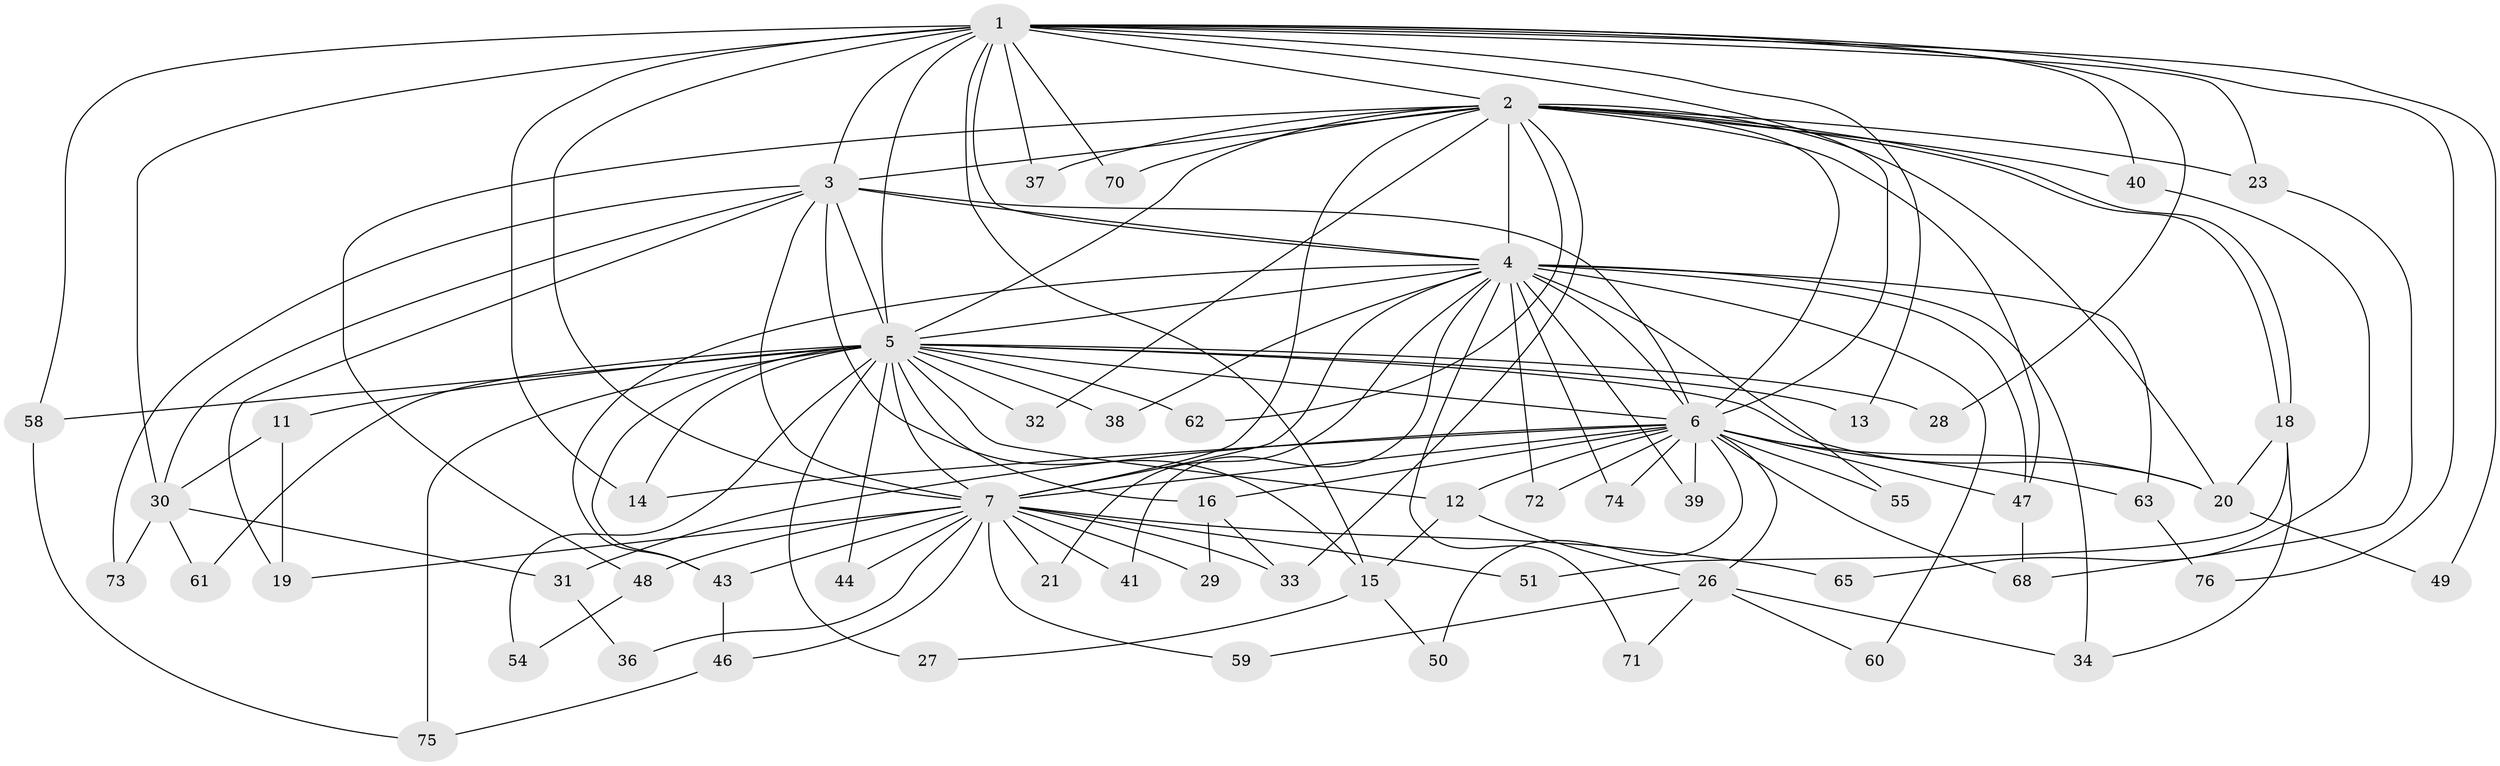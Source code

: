 // original degree distribution, {21: 0.01282051282051282, 23: 0.01282051282051282, 14: 0.01282051282051282, 20: 0.038461538461538464, 18: 0.01282051282051282, 13: 0.01282051282051282, 19: 0.01282051282051282, 11: 0.01282051282051282, 4: 0.08974358974358974, 2: 0.48717948717948717, 3: 0.24358974358974358, 5: 0.02564102564102564, 6: 0.02564102564102564}
// Generated by graph-tools (version 1.1) at 2025/41/03/06/25 10:41:42]
// undirected, 58 vertices, 134 edges
graph export_dot {
graph [start="1"]
  node [color=gray90,style=filled];
  1 [super="+42"];
  2 [super="+17"];
  3;
  4 [super="+35"];
  5 [super="+9"];
  6 [super="+8"];
  7 [super="+10"];
  11;
  12;
  13;
  14 [super="+53"];
  15 [super="+66"];
  16 [super="+57"];
  18 [super="+24"];
  19 [super="+25"];
  20 [super="+22"];
  21;
  23;
  26 [super="+45"];
  27;
  28;
  29;
  30 [super="+52"];
  31;
  32;
  33;
  34;
  36;
  37;
  38;
  39 [super="+64"];
  40;
  41;
  43 [super="+69"];
  44;
  46 [super="+78"];
  47 [super="+56"];
  48;
  49;
  50;
  51;
  54;
  55;
  58 [super="+67"];
  59;
  60;
  61;
  62;
  63;
  65;
  68 [super="+77"];
  70;
  71;
  72;
  73;
  74;
  75;
  76;
  1 -- 2;
  1 -- 3 [weight=2];
  1 -- 4;
  1 -- 5 [weight=2];
  1 -- 6 [weight=2];
  1 -- 7 [weight=2];
  1 -- 13;
  1 -- 23;
  1 -- 28;
  1 -- 30;
  1 -- 37;
  1 -- 40;
  1 -- 49;
  1 -- 58;
  1 -- 70;
  1 -- 76;
  1 -- 15;
  1 -- 14;
  2 -- 3;
  2 -- 4 [weight=2];
  2 -- 5 [weight=2];
  2 -- 6 [weight=3];
  2 -- 7 [weight=2];
  2 -- 18;
  2 -- 18;
  2 -- 20;
  2 -- 23;
  2 -- 32;
  2 -- 33;
  2 -- 37;
  2 -- 40;
  2 -- 48;
  2 -- 62;
  2 -- 70;
  2 -- 47;
  3 -- 4;
  3 -- 5 [weight=2];
  3 -- 6 [weight=2];
  3 -- 7 [weight=2];
  3 -- 15;
  3 -- 19;
  3 -- 73;
  3 -- 30;
  4 -- 5 [weight=2];
  4 -- 6 [weight=2];
  4 -- 7 [weight=2];
  4 -- 21;
  4 -- 34;
  4 -- 38;
  4 -- 41;
  4 -- 55;
  4 -- 60;
  4 -- 71;
  4 -- 72;
  4 -- 74;
  4 -- 39 [weight=2];
  4 -- 47;
  4 -- 63;
  4 -- 43;
  5 -- 6 [weight=4];
  5 -- 7 [weight=4];
  5 -- 11 [weight=2];
  5 -- 13;
  5 -- 14;
  5 -- 20;
  5 -- 32;
  5 -- 43;
  5 -- 54;
  5 -- 61;
  5 -- 62;
  5 -- 38;
  5 -- 12;
  5 -- 44;
  5 -- 75;
  5 -- 16;
  5 -- 58 [weight=2];
  5 -- 27;
  5 -- 28;
  6 -- 7 [weight=4];
  6 -- 12;
  6 -- 14;
  6 -- 26;
  6 -- 39;
  6 -- 47;
  6 -- 50;
  6 -- 55;
  6 -- 68;
  6 -- 72;
  6 -- 74;
  6 -- 16;
  6 -- 31;
  6 -- 63;
  6 -- 20;
  7 -- 21;
  7 -- 29;
  7 -- 33;
  7 -- 36;
  7 -- 41;
  7 -- 43;
  7 -- 44;
  7 -- 46;
  7 -- 48;
  7 -- 51;
  7 -- 65;
  7 -- 59;
  7 -- 19;
  11 -- 19;
  11 -- 30;
  12 -- 15;
  12 -- 26;
  15 -- 27;
  15 -- 50;
  16 -- 29;
  16 -- 33;
  18 -- 51;
  18 -- 20;
  18 -- 34;
  20 -- 49;
  23 -- 68;
  26 -- 59;
  26 -- 60;
  26 -- 71;
  26 -- 34;
  30 -- 31;
  30 -- 61;
  30 -- 73;
  31 -- 36;
  40 -- 65;
  43 -- 46;
  46 -- 75;
  47 -- 68;
  48 -- 54;
  58 -- 75;
  63 -- 76;
}
